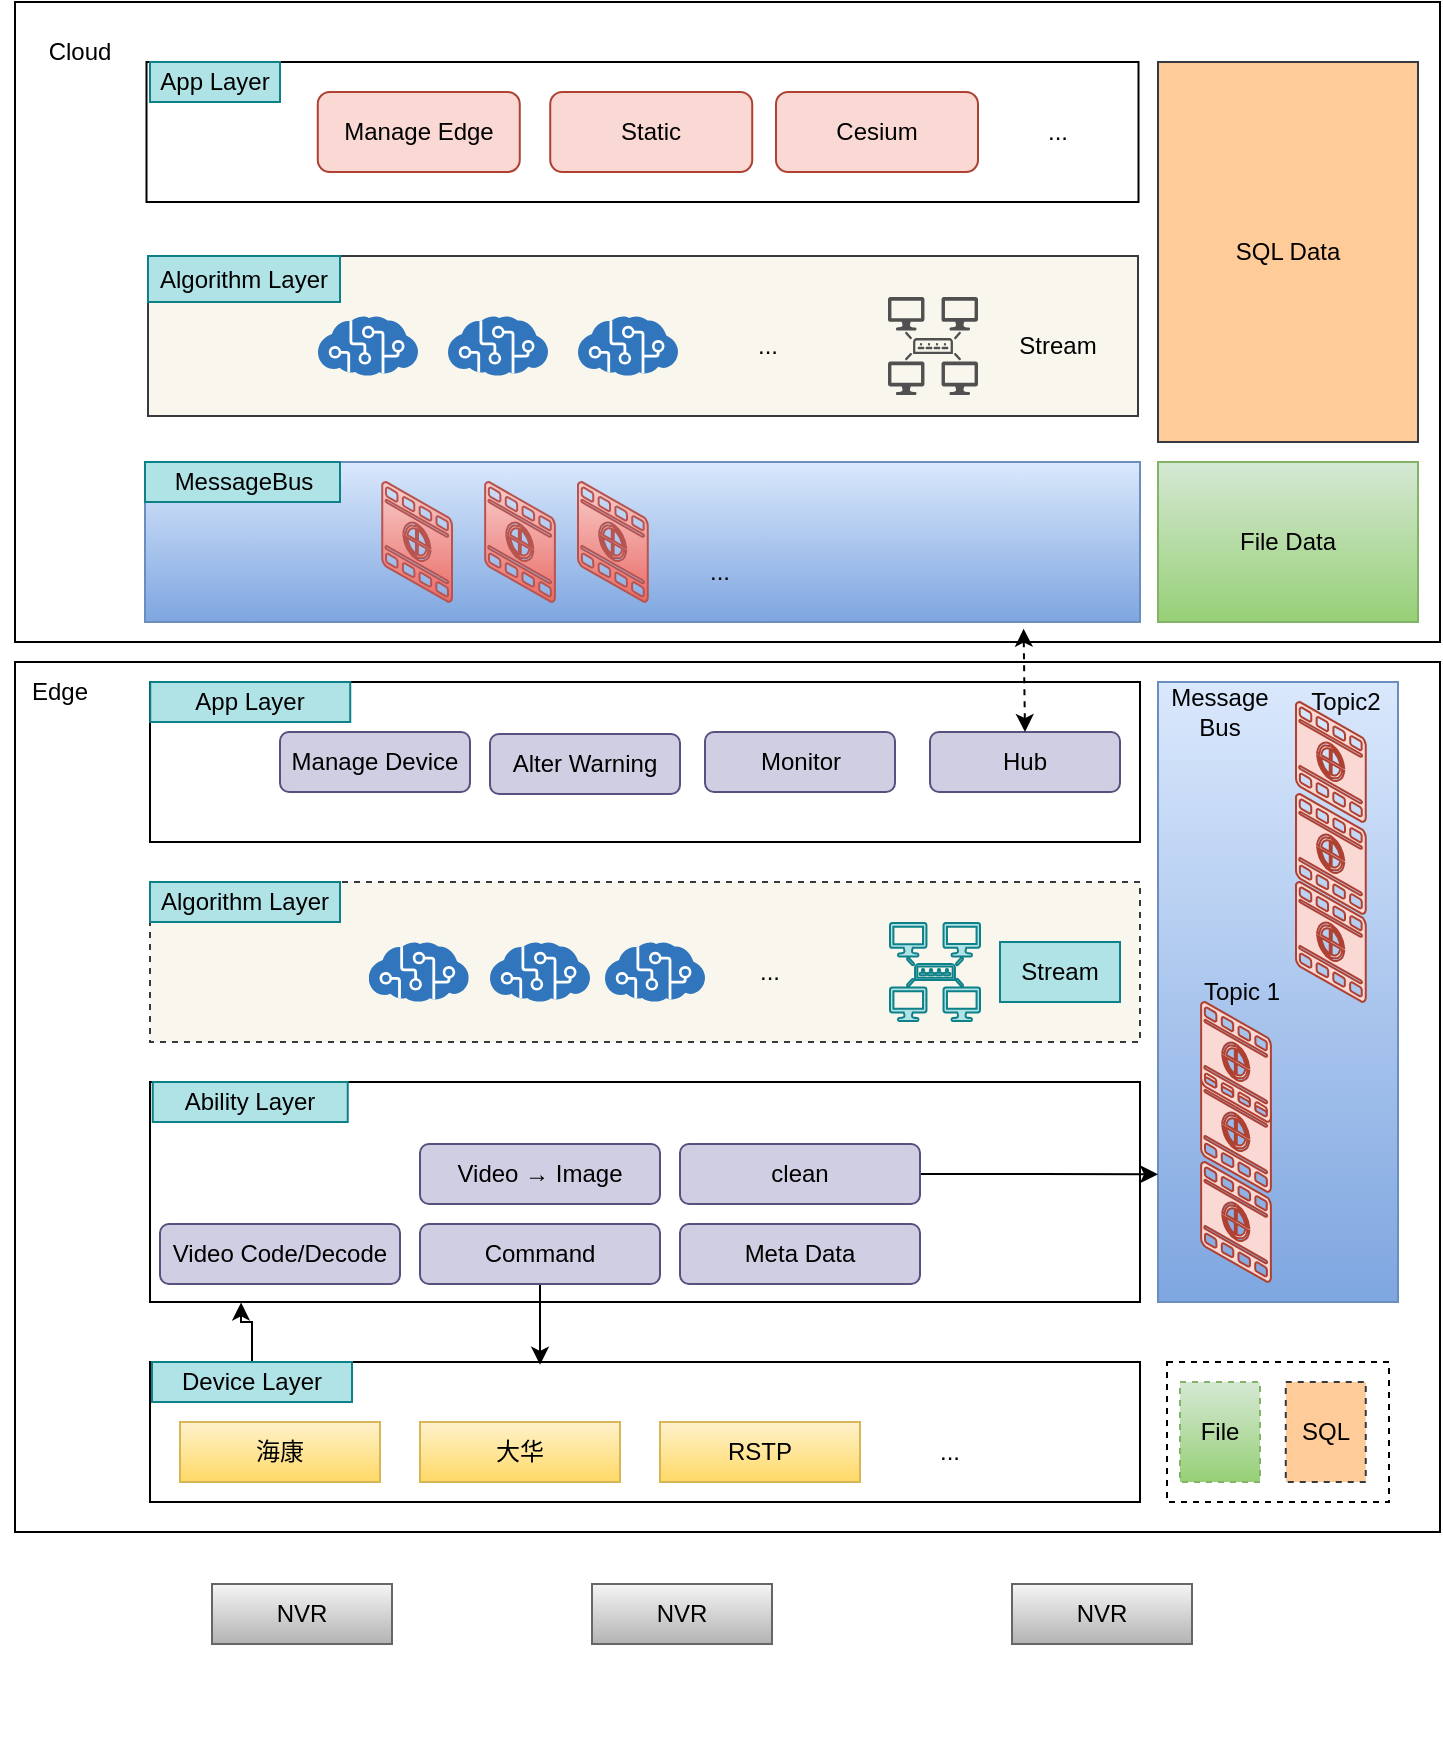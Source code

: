 <mxfile version="16.6.5" type="github">
  <diagram id="zysH_MN9FjRer_7VrNoe" name="Page-1">
    <mxGraphModel dx="1038" dy="571" grid="1" gridSize="10" guides="1" tooltips="1" connect="1" arrows="1" fold="1" page="1" pageScale="1" pageWidth="827" pageHeight="1169" math="0" shadow="0">
      <root>
        <mxCell id="0" />
        <mxCell id="1" parent="0" />
        <mxCell id="rYequQ2dtKzdK-yXNaAb-129" value="" style="rounded=0;whiteSpace=wrap;html=1;" vertex="1" parent="1">
          <mxGeometry x="67.5" y="350" width="712.5" height="435" as="geometry" />
        </mxCell>
        <mxCell id="rYequQ2dtKzdK-yXNaAb-127" value="" style="rounded=0;whiteSpace=wrap;html=1;" vertex="1" parent="1">
          <mxGeometry x="67.5" y="20" width="712.5" height="320" as="geometry" />
        </mxCell>
        <mxCell id="rYequQ2dtKzdK-yXNaAb-1" value="NVR" style="rounded=0;whiteSpace=wrap;html=1;fillColor=#f5f5f5;gradientColor=#b3b3b3;strokeColor=#666666;" vertex="1" parent="1">
          <mxGeometry x="166" y="811" width="90" height="30" as="geometry" />
        </mxCell>
        <mxCell id="rYequQ2dtKzdK-yXNaAb-3" value="" style="shape=image;html=1;verticalAlign=top;verticalLabelPosition=bottom;labelBackgroundColor=#ffffff;imageAspect=0;aspect=fixed;image=https://cdn0.iconfinder.com/data/icons/security-double-color-red-and-black-vol-1/52/camera__capture__device__technology-128.png" vertex="1" parent="1">
          <mxGeometry x="136" y="868" width="30" height="30" as="geometry" />
        </mxCell>
        <mxCell id="rYequQ2dtKzdK-yXNaAb-4" value="" style="shape=image;html=1;verticalAlign=top;verticalLabelPosition=bottom;labelBackgroundColor=#ffffff;imageAspect=0;aspect=fixed;image=https://cdn0.iconfinder.com/data/icons/security-double-color-red-and-black-vol-1/52/camera__capture__device__technology-128.png" vertex="1" parent="1">
          <mxGeometry x="196" y="868" width="30" height="30" as="geometry" />
        </mxCell>
        <mxCell id="rYequQ2dtKzdK-yXNaAb-5" value="" style="shape=image;html=1;verticalAlign=top;verticalLabelPosition=bottom;labelBackgroundColor=#ffffff;imageAspect=0;aspect=fixed;image=https://cdn0.iconfinder.com/data/icons/security-double-color-red-and-black-vol-1/52/camera__capture__device__technology-128.png" vertex="1" parent="1">
          <mxGeometry x="256" y="868" width="30" height="30" as="geometry" />
        </mxCell>
        <mxCell id="rYequQ2dtKzdK-yXNaAb-7" value="NVR" style="rounded=0;whiteSpace=wrap;html=1;fillColor=#f5f5f5;gradientColor=#b3b3b3;strokeColor=#666666;" vertex="1" parent="1">
          <mxGeometry x="356" y="811" width="90" height="30" as="geometry" />
        </mxCell>
        <mxCell id="rYequQ2dtKzdK-yXNaAb-8" value="" style="shape=image;html=1;verticalAlign=top;verticalLabelPosition=bottom;labelBackgroundColor=#ffffff;imageAspect=0;aspect=fixed;image=https://cdn0.iconfinder.com/data/icons/security-double-color-red-and-black-vol-1/52/camera__capture__device__technology-128.png" vertex="1" parent="1">
          <mxGeometry x="326" y="868" width="30" height="30" as="geometry" />
        </mxCell>
        <mxCell id="rYequQ2dtKzdK-yXNaAb-9" value="" style="shape=image;html=1;verticalAlign=top;verticalLabelPosition=bottom;labelBackgroundColor=#ffffff;imageAspect=0;aspect=fixed;image=https://cdn0.iconfinder.com/data/icons/security-double-color-red-and-black-vol-1/52/camera__capture__device__technology-128.png" vertex="1" parent="1">
          <mxGeometry x="386" y="868" width="30" height="30" as="geometry" />
        </mxCell>
        <mxCell id="rYequQ2dtKzdK-yXNaAb-10" value="" style="shape=image;html=1;verticalAlign=top;verticalLabelPosition=bottom;labelBackgroundColor=#ffffff;imageAspect=0;aspect=fixed;image=https://cdn0.iconfinder.com/data/icons/security-double-color-red-and-black-vol-1/52/camera__capture__device__technology-128.png" vertex="1" parent="1">
          <mxGeometry x="446" y="868" width="30" height="30" as="geometry" />
        </mxCell>
        <mxCell id="rYequQ2dtKzdK-yXNaAb-11" value="NVR" style="rounded=0;whiteSpace=wrap;html=1;fillColor=#f5f5f5;gradientColor=#b3b3b3;strokeColor=#666666;" vertex="1" parent="1">
          <mxGeometry x="566" y="811" width="90" height="30" as="geometry" />
        </mxCell>
        <mxCell id="rYequQ2dtKzdK-yXNaAb-12" value="" style="shape=image;html=1;verticalAlign=top;verticalLabelPosition=bottom;labelBackgroundColor=#ffffff;imageAspect=0;aspect=fixed;image=https://cdn0.iconfinder.com/data/icons/security-double-color-red-and-black-vol-1/52/camera__capture__device__technology-128.png" vertex="1" parent="1">
          <mxGeometry x="536" y="868" width="30" height="30" as="geometry" />
        </mxCell>
        <mxCell id="rYequQ2dtKzdK-yXNaAb-13" value="" style="shape=image;html=1;verticalAlign=top;verticalLabelPosition=bottom;labelBackgroundColor=#ffffff;imageAspect=0;aspect=fixed;image=https://cdn0.iconfinder.com/data/icons/security-double-color-red-and-black-vol-1/52/camera__capture__device__technology-128.png" vertex="1" parent="1">
          <mxGeometry x="596" y="868" width="30" height="30" as="geometry" />
        </mxCell>
        <mxCell id="rYequQ2dtKzdK-yXNaAb-14" value="" style="shape=image;html=1;verticalAlign=top;verticalLabelPosition=bottom;labelBackgroundColor=#ffffff;imageAspect=0;aspect=fixed;image=https://cdn0.iconfinder.com/data/icons/security-double-color-red-and-black-vol-1/52/camera__capture__device__technology-128.png" vertex="1" parent="1">
          <mxGeometry x="656" y="868" width="30" height="30" as="geometry" />
        </mxCell>
        <mxCell id="rYequQ2dtKzdK-yXNaAb-16" value="" style="rounded=0;whiteSpace=wrap;html=1;" vertex="1" parent="1">
          <mxGeometry x="135" y="700" width="495" height="70" as="geometry" />
        </mxCell>
        <mxCell id="rYequQ2dtKzdK-yXNaAb-43" style="edgeStyle=orthogonalEdgeStyle;rounded=0;orthogonalLoop=1;jettySize=auto;html=1;entryX=0.092;entryY=1.002;entryDx=0;entryDy=0;entryPerimeter=0;" edge="1" parent="1" source="rYequQ2dtKzdK-yXNaAb-17" target="rYequQ2dtKzdK-yXNaAb-24">
          <mxGeometry relative="1" as="geometry" />
        </mxCell>
        <mxCell id="rYequQ2dtKzdK-yXNaAb-17" value="Device Layer" style="text;html=1;strokeColor=#0e8088;fillColor=#b0e3e6;align=center;verticalAlign=middle;whiteSpace=wrap;rounded=0;" vertex="1" parent="1">
          <mxGeometry x="136" y="700" width="100" height="20" as="geometry" />
        </mxCell>
        <mxCell id="rYequQ2dtKzdK-yXNaAb-18" value="海康" style="rounded=0;whiteSpace=wrap;html=1;fillColor=#fff2cc;gradientColor=#ffd966;strokeColor=#d6b656;" vertex="1" parent="1">
          <mxGeometry x="150" y="730" width="100" height="30" as="geometry" />
        </mxCell>
        <mxCell id="rYequQ2dtKzdK-yXNaAb-19" value="大华" style="rounded=0;whiteSpace=wrap;html=1;fillColor=#fff2cc;gradientColor=#ffd966;strokeColor=#d6b656;" vertex="1" parent="1">
          <mxGeometry x="270" y="730" width="100" height="30" as="geometry" />
        </mxCell>
        <mxCell id="rYequQ2dtKzdK-yXNaAb-20" value="RSTP" style="rounded=0;whiteSpace=wrap;html=1;fillColor=#fff2cc;gradientColor=#ffd966;strokeColor=#d6b656;" vertex="1" parent="1">
          <mxGeometry x="390" y="730" width="100" height="30" as="geometry" />
        </mxCell>
        <mxCell id="rYequQ2dtKzdK-yXNaAb-22" value="" style="rounded=0;whiteSpace=wrap;html=1;fillColor=#dae8fc;gradientColor=#7ea6e0;strokeColor=#6c8ebf;" vertex="1" parent="1">
          <mxGeometry x="639" y="360" width="120" height="310" as="geometry" />
        </mxCell>
        <mxCell id="rYequQ2dtKzdK-yXNaAb-21" value="..." style="text;html=1;strokeColor=none;fillColor=none;align=center;verticalAlign=middle;whiteSpace=wrap;rounded=0;" vertex="1" parent="1">
          <mxGeometry x="505" y="730" width="60" height="30" as="geometry" />
        </mxCell>
        <mxCell id="rYequQ2dtKzdK-yXNaAb-23" value="Message Bus" style="text;html=1;strokeColor=none;fillColor=none;align=center;verticalAlign=middle;whiteSpace=wrap;rounded=0;" vertex="1" parent="1">
          <mxGeometry x="640" y="360" width="60" height="30" as="geometry" />
        </mxCell>
        <mxCell id="rYequQ2dtKzdK-yXNaAb-24" value="" style="rounded=0;whiteSpace=wrap;html=1;" vertex="1" parent="1">
          <mxGeometry x="135" y="560" width="495" height="110" as="geometry" />
        </mxCell>
        <mxCell id="rYequQ2dtKzdK-yXNaAb-25" value="Ability Layer" style="text;html=1;strokeColor=#0e8088;fillColor=#b0e3e6;align=center;verticalAlign=middle;whiteSpace=wrap;rounded=0;" vertex="1" parent="1">
          <mxGeometry x="136.37" y="560" width="97.5" height="20" as="geometry" />
        </mxCell>
        <mxCell id="rYequQ2dtKzdK-yXNaAb-26" value="Video Code/Decode" style="rounded=1;whiteSpace=wrap;html=1;fillColor=#d0cee2;strokeColor=#56517e;" vertex="1" parent="1">
          <mxGeometry x="140" y="631" width="120" height="30" as="geometry" />
        </mxCell>
        <mxCell id="rYequQ2dtKzdK-yXNaAb-44" style="edgeStyle=orthogonalEdgeStyle;rounded=0;orthogonalLoop=1;jettySize=auto;html=1;entryX=0.394;entryY=0.02;entryDx=0;entryDy=0;entryPerimeter=0;" edge="1" parent="1" source="rYequQ2dtKzdK-yXNaAb-27" target="rYequQ2dtKzdK-yXNaAb-16">
          <mxGeometry relative="1" as="geometry" />
        </mxCell>
        <mxCell id="rYequQ2dtKzdK-yXNaAb-27" value="Command" style="rounded=1;whiteSpace=wrap;html=1;fillColor=#d0cee2;strokeColor=#56517e;" vertex="1" parent="1">
          <mxGeometry x="270" y="631" width="120" height="30" as="geometry" />
        </mxCell>
        <mxCell id="rYequQ2dtKzdK-yXNaAb-28" value="Meta Data" style="rounded=1;whiteSpace=wrap;html=1;fillColor=#d0cee2;strokeColor=#56517e;" vertex="1" parent="1">
          <mxGeometry x="400" y="631" width="120" height="30" as="geometry" />
        </mxCell>
        <mxCell id="rYequQ2dtKzdK-yXNaAb-29" value="" style="verticalLabelPosition=bottom;html=1;verticalAlign=top;strokeWidth=1;align=center;outlineConnect=0;dashed=0;outlineConnect=0;shape=mxgraph.aws3d.image;strokeColor=#ae4132;fillColor=#fad9d5;aspect=fixed;" vertex="1" parent="1">
          <mxGeometry x="660.56" y="600" width="34.88" height="60" as="geometry" />
        </mxCell>
        <mxCell id="rYequQ2dtKzdK-yXNaAb-30" value="" style="verticalLabelPosition=bottom;html=1;verticalAlign=top;strokeWidth=1;align=center;outlineConnect=0;dashed=0;outlineConnect=0;shape=mxgraph.aws3d.image;strokeColor=#ae4132;fillColor=#fad9d5;aspect=fixed;" vertex="1" parent="1">
          <mxGeometry x="660.56" y="555" width="34.88" height="60" as="geometry" />
        </mxCell>
        <mxCell id="rYequQ2dtKzdK-yXNaAb-36" value="" style="rounded=0;whiteSpace=wrap;html=1;dashed=1;fillColor=#f9f7ed;strokeColor=#36393d;" vertex="1" parent="1">
          <mxGeometry x="135" y="460" width="495" height="80" as="geometry" />
        </mxCell>
        <mxCell id="rYequQ2dtKzdK-yXNaAb-79" style="edgeStyle=orthogonalEdgeStyle;rounded=0;orthogonalLoop=1;jettySize=auto;html=1;entryX=0;entryY=0.794;entryDx=0;entryDy=0;entryPerimeter=0;" edge="1" parent="1" source="rYequQ2dtKzdK-yXNaAb-38" target="rYequQ2dtKzdK-yXNaAb-22">
          <mxGeometry relative="1" as="geometry" />
        </mxCell>
        <mxCell id="rYequQ2dtKzdK-yXNaAb-38" value="clean" style="rounded=1;whiteSpace=wrap;html=1;fillColor=#d0cee2;strokeColor=#56517e;" vertex="1" parent="1">
          <mxGeometry x="400" y="591" width="120" height="30" as="geometry" />
        </mxCell>
        <mxCell id="rYequQ2dtKzdK-yXNaAb-40" value="Video → Image" style="rounded=1;whiteSpace=wrap;html=1;fillColor=#d0cee2;strokeColor=#56517e;" vertex="1" parent="1">
          <mxGeometry x="270" y="591" width="120" height="30" as="geometry" />
        </mxCell>
        <mxCell id="rYequQ2dtKzdK-yXNaAb-45" value="Algorithm Layer" style="text;html=1;strokeColor=#0e8088;fillColor=#b0e3e6;align=center;verticalAlign=middle;whiteSpace=wrap;rounded=0;" vertex="1" parent="1">
          <mxGeometry x="135" y="460" width="95" height="20" as="geometry" />
        </mxCell>
        <mxCell id="rYequQ2dtKzdK-yXNaAb-47" value="" style="sketch=0;aspect=fixed;html=1;points=[];align=center;image;fontSize=12;image=img/lib/mscae/Cognitive_Services.svg;" vertex="1" parent="1">
          <mxGeometry x="244.38" y="490" width="50" height="30" as="geometry" />
        </mxCell>
        <mxCell id="rYequQ2dtKzdK-yXNaAb-48" value="" style="sketch=0;aspect=fixed;html=1;points=[];align=center;image;fontSize=12;image=img/lib/mscae/Cognitive_Services.svg;" vertex="1" parent="1">
          <mxGeometry x="305" y="490" width="50" height="30" as="geometry" />
        </mxCell>
        <mxCell id="rYequQ2dtKzdK-yXNaAb-49" value="" style="sketch=0;aspect=fixed;html=1;points=[];align=center;image;fontSize=12;image=img/lib/mscae/Cognitive_Services.svg;" vertex="1" parent="1">
          <mxGeometry x="362.5" y="490" width="50" height="30" as="geometry" />
        </mxCell>
        <mxCell id="rYequQ2dtKzdK-yXNaAb-50" value="" style="rounded=0;whiteSpace=wrap;html=1;" vertex="1" parent="1">
          <mxGeometry x="135" y="360" width="495" height="80" as="geometry" />
        </mxCell>
        <mxCell id="rYequQ2dtKzdK-yXNaAb-51" value="App Layer" style="text;html=1;strokeColor=#0e8088;fillColor=#b0e3e6;align=center;verticalAlign=middle;whiteSpace=wrap;rounded=0;" vertex="1" parent="1">
          <mxGeometry x="135.12" y="360" width="100" height="20" as="geometry" />
        </mxCell>
        <mxCell id="rYequQ2dtKzdK-yXNaAb-52" value="..." style="text;html=1;strokeColor=none;fillColor=none;align=center;verticalAlign=middle;whiteSpace=wrap;rounded=0;" vertex="1" parent="1">
          <mxGeometry x="415" y="490" width="60" height="30" as="geometry" />
        </mxCell>
        <mxCell id="rYequQ2dtKzdK-yXNaAb-55" value="" style="verticalLabelPosition=bottom;html=1;verticalAlign=top;strokeWidth=1;align=center;outlineConnect=0;dashed=0;outlineConnect=0;shape=mxgraph.aws3d.image;strokeColor=#ae4132;fillColor=#fad9d5;aspect=fixed;" vertex="1" parent="1">
          <mxGeometry x="660.56" y="520" width="34.88" height="60" as="geometry" />
        </mxCell>
        <mxCell id="rYequQ2dtKzdK-yXNaAb-57" value="Manage Device" style="rounded=1;whiteSpace=wrap;html=1;fillColor=#d0cee2;strokeColor=#56517e;" vertex="1" parent="1">
          <mxGeometry x="200" y="385" width="95" height="30" as="geometry" />
        </mxCell>
        <mxCell id="rYequQ2dtKzdK-yXNaAb-59" value="" style="verticalLabelPosition=bottom;html=1;verticalAlign=top;strokeWidth=1;align=center;outlineConnect=0;dashed=0;outlineConnect=0;shape=mxgraph.aws3d.image;strokeColor=#ae4132;fillColor=#fad9d5;aspect=fixed;" vertex="1" parent="1">
          <mxGeometry x="708" y="460" width="34.88" height="60" as="geometry" />
        </mxCell>
        <mxCell id="rYequQ2dtKzdK-yXNaAb-60" value="" style="verticalLabelPosition=bottom;html=1;verticalAlign=top;strokeWidth=1;align=center;outlineConnect=0;dashed=0;outlineConnect=0;shape=mxgraph.aws3d.image;strokeColor=#ae4132;fillColor=#fad9d5;aspect=fixed;" vertex="1" parent="1">
          <mxGeometry x="708" y="416" width="34.88" height="60" as="geometry" />
        </mxCell>
        <mxCell id="rYequQ2dtKzdK-yXNaAb-61" value="" style="verticalLabelPosition=bottom;html=1;verticalAlign=top;strokeWidth=1;align=center;outlineConnect=0;dashed=0;outlineConnect=0;shape=mxgraph.aws3d.image;strokeColor=#ae4132;fillColor=#fad9d5;aspect=fixed;" vertex="1" parent="1">
          <mxGeometry x="708" y="370" width="34.88" height="60" as="geometry" />
        </mxCell>
        <mxCell id="rYequQ2dtKzdK-yXNaAb-63" value="Topic 1" style="text;html=1;strokeColor=none;fillColor=none;align=center;verticalAlign=middle;whiteSpace=wrap;rounded=0;" vertex="1" parent="1">
          <mxGeometry x="655" y="499.5" width="52" height="30" as="geometry" />
        </mxCell>
        <mxCell id="rYequQ2dtKzdK-yXNaAb-64" value="Topic2" style="text;html=1;strokeColor=none;fillColor=none;align=center;verticalAlign=middle;whiteSpace=wrap;rounded=0;" vertex="1" parent="1">
          <mxGeometry x="707" y="355" width="52" height="30" as="geometry" />
        </mxCell>
        <mxCell id="rYequQ2dtKzdK-yXNaAb-65" value="Alter Warning" style="rounded=1;whiteSpace=wrap;html=1;fillColor=#d0cee2;strokeColor=#56517e;" vertex="1" parent="1">
          <mxGeometry x="305" y="386" width="95" height="30" as="geometry" />
        </mxCell>
        <mxCell id="rYequQ2dtKzdK-yXNaAb-67" value="Monitor" style="rounded=1;whiteSpace=wrap;html=1;fillColor=#d0cee2;strokeColor=#56517e;" vertex="1" parent="1">
          <mxGeometry x="412.5" y="385" width="95" height="30" as="geometry" />
        </mxCell>
        <mxCell id="rYequQ2dtKzdK-yXNaAb-81" value="" style="sketch=0;pointerEvents=1;shadow=0;dashed=0;html=1;strokeColor=#0e8088;fillColor=#b0e3e6;labelPosition=center;verticalLabelPosition=bottom;verticalAlign=top;outlineConnect=0;align=center;shape=mxgraph.office.servers.topology_builder;" vertex="1" parent="1">
          <mxGeometry x="505" y="480.5" width="45" height="49" as="geometry" />
        </mxCell>
        <mxCell id="rYequQ2dtKzdK-yXNaAb-83" value="Stream" style="text;html=1;strokeColor=#0e8088;fillColor=#b0e3e6;align=center;verticalAlign=middle;whiteSpace=wrap;rounded=0;" vertex="1" parent="1">
          <mxGeometry x="560" y="490" width="60" height="30" as="geometry" />
        </mxCell>
        <mxCell id="rYequQ2dtKzdK-yXNaAb-84" value="Hub" style="rounded=1;whiteSpace=wrap;html=1;fillColor=#d0cee2;strokeColor=#56517e;" vertex="1" parent="1">
          <mxGeometry x="525" y="385" width="95" height="30" as="geometry" />
        </mxCell>
        <mxCell id="rYequQ2dtKzdK-yXNaAb-86" value="" style="rounded=0;whiteSpace=wrap;html=1;fillColor=#dae8fc;gradientColor=#7ea6e0;strokeColor=#6c8ebf;" vertex="1" parent="1">
          <mxGeometry x="132.5" y="250" width="497.5" height="80" as="geometry" />
        </mxCell>
        <mxCell id="rYequQ2dtKzdK-yXNaAb-87" value="MessageBus" style="text;html=1;strokeColor=#0e8088;fillColor=#b0e3e6;align=center;verticalAlign=middle;whiteSpace=wrap;rounded=0;" vertex="1" parent="1">
          <mxGeometry x="132.5" y="250" width="97.5" height="20" as="geometry" />
        </mxCell>
        <mxCell id="rYequQ2dtKzdK-yXNaAb-89" value="" style="verticalLabelPosition=bottom;html=1;verticalAlign=top;strokeWidth=1;align=center;outlineConnect=0;dashed=0;outlineConnect=0;shape=mxgraph.aws3d.image;strokeColor=#b85450;fillColor=#f8cecc;aspect=fixed;gradientColor=#ea6b66;" vertex="1" parent="1">
          <mxGeometry x="251.12" y="260" width="34.88" height="60" as="geometry" />
        </mxCell>
        <mxCell id="rYequQ2dtKzdK-yXNaAb-90" value="" style="verticalLabelPosition=bottom;html=1;verticalAlign=top;strokeWidth=1;align=center;outlineConnect=0;dashed=0;outlineConnect=0;shape=mxgraph.aws3d.image;strokeColor=#b85450;fillColor=#f8cecc;aspect=fixed;gradientColor=#ea6b66;" vertex="1" parent="1">
          <mxGeometry x="302.56" y="260" width="34.88" height="60" as="geometry" />
        </mxCell>
        <mxCell id="rYequQ2dtKzdK-yXNaAb-91" value="" style="verticalLabelPosition=bottom;html=1;verticalAlign=top;strokeWidth=1;align=center;outlineConnect=0;dashed=0;outlineConnect=0;shape=mxgraph.aws3d.image;strokeColor=#b85450;fillColor=#f8cecc;aspect=fixed;gradientColor=#ea6b66;" vertex="1" parent="1">
          <mxGeometry x="349" y="260" width="34.88" height="60" as="geometry" />
        </mxCell>
        <mxCell id="rYequQ2dtKzdK-yXNaAb-94" value="" style="endArrow=classic;startArrow=classic;html=1;rounded=0;exitX=0.5;exitY=0;exitDx=0;exitDy=0;entryX=0.883;entryY=1.042;entryDx=0;entryDy=0;entryPerimeter=0;dashed=1;" edge="1" parent="1" source="rYequQ2dtKzdK-yXNaAb-84" target="rYequQ2dtKzdK-yXNaAb-86">
          <mxGeometry width="50" height="50" relative="1" as="geometry">
            <mxPoint x="390" y="460" as="sourcePoint" />
            <mxPoint x="440" y="410" as="targetPoint" />
          </mxGeometry>
        </mxCell>
        <mxCell id="rYequQ2dtKzdK-yXNaAb-95" value="..." style="text;html=1;strokeColor=none;fillColor=none;align=center;verticalAlign=middle;whiteSpace=wrap;rounded=0;" vertex="1" parent="1">
          <mxGeometry x="390" y="290" width="60" height="30" as="geometry" />
        </mxCell>
        <mxCell id="rYequQ2dtKzdK-yXNaAb-112" value="" style="rounded=0;whiteSpace=wrap;html=1;fillColor=#f9f7ed;strokeColor=#36393d;" vertex="1" parent="1">
          <mxGeometry x="134" y="147" width="495" height="80" as="geometry" />
        </mxCell>
        <mxCell id="rYequQ2dtKzdK-yXNaAb-113" value="Algorithm Layer" style="text;html=1;strokeColor=#0e8088;fillColor=#b0e3e6;align=center;verticalAlign=middle;whiteSpace=wrap;rounded=0;" vertex="1" parent="1">
          <mxGeometry x="134" y="147" width="96" height="23" as="geometry" />
        </mxCell>
        <mxCell id="rYequQ2dtKzdK-yXNaAb-114" value="" style="sketch=0;aspect=fixed;html=1;points=[];align=center;image;fontSize=12;image=img/lib/mscae/Cognitive_Services.svg;" vertex="1" parent="1">
          <mxGeometry x="219" y="177" width="50" height="30" as="geometry" />
        </mxCell>
        <mxCell id="rYequQ2dtKzdK-yXNaAb-115" value="" style="sketch=0;aspect=fixed;html=1;points=[];align=center;image;fontSize=12;image=img/lib/mscae/Cognitive_Services.svg;" vertex="1" parent="1">
          <mxGeometry x="284" y="177" width="50" height="30" as="geometry" />
        </mxCell>
        <mxCell id="rYequQ2dtKzdK-yXNaAb-116" value="" style="sketch=0;aspect=fixed;html=1;points=[];align=center;image;fontSize=12;image=img/lib/mscae/Cognitive_Services.svg;" vertex="1" parent="1">
          <mxGeometry x="349" y="177" width="50" height="30" as="geometry" />
        </mxCell>
        <mxCell id="rYequQ2dtKzdK-yXNaAb-117" value="..." style="text;html=1;strokeColor=none;fillColor=none;align=center;verticalAlign=middle;whiteSpace=wrap;rounded=0;" vertex="1" parent="1">
          <mxGeometry x="414" y="177" width="60" height="30" as="geometry" />
        </mxCell>
        <mxCell id="rYequQ2dtKzdK-yXNaAb-118" value="" style="sketch=0;pointerEvents=1;shadow=0;dashed=0;html=1;strokeColor=none;fillColor=#505050;labelPosition=center;verticalLabelPosition=bottom;verticalAlign=top;outlineConnect=0;align=center;shape=mxgraph.office.servers.topology_builder;" vertex="1" parent="1">
          <mxGeometry x="504" y="167.5" width="45" height="49" as="geometry" />
        </mxCell>
        <mxCell id="rYequQ2dtKzdK-yXNaAb-119" value="Stream" style="text;html=1;strokeColor=none;fillColor=none;align=center;verticalAlign=middle;whiteSpace=wrap;rounded=0;" vertex="1" parent="1">
          <mxGeometry x="559" y="177" width="60" height="30" as="geometry" />
        </mxCell>
        <mxCell id="rYequQ2dtKzdK-yXNaAb-120" value="" style="rounded=0;whiteSpace=wrap;html=1;" vertex="1" parent="1">
          <mxGeometry x="133.25" y="50" width="496" height="70" as="geometry" />
        </mxCell>
        <mxCell id="rYequQ2dtKzdK-yXNaAb-121" value="App Layer" style="text;html=1;strokeColor=#0e8088;fillColor=#b0e3e6;align=center;verticalAlign=middle;whiteSpace=wrap;rounded=0;" vertex="1" parent="1">
          <mxGeometry x="135" y="50" width="65" height="20" as="geometry" />
        </mxCell>
        <mxCell id="rYequQ2dtKzdK-yXNaAb-122" value="Manage Edge" style="rounded=1;whiteSpace=wrap;html=1;fillColor=#fad9d5;strokeColor=#ae4132;" vertex="1" parent="1">
          <mxGeometry x="218.88" y="65" width="101" height="40" as="geometry" />
        </mxCell>
        <mxCell id="rYequQ2dtKzdK-yXNaAb-123" value="Static" style="rounded=1;whiteSpace=wrap;html=1;fillColor=#fad9d5;strokeColor=#ae4132;" vertex="1" parent="1">
          <mxGeometry x="335.12" y="65" width="101" height="40" as="geometry" />
        </mxCell>
        <mxCell id="rYequQ2dtKzdK-yXNaAb-125" value="Cesium" style="rounded=1;whiteSpace=wrap;html=1;fillColor=#fad9d5;strokeColor=#ae4132;" vertex="1" parent="1">
          <mxGeometry x="448" y="65" width="101" height="40" as="geometry" />
        </mxCell>
        <mxCell id="rYequQ2dtKzdK-yXNaAb-126" value="..." style="text;html=1;strokeColor=none;fillColor=none;align=center;verticalAlign=middle;whiteSpace=wrap;rounded=0;" vertex="1" parent="1">
          <mxGeometry x="559" y="70" width="60" height="30" as="geometry" />
        </mxCell>
        <mxCell id="rYequQ2dtKzdK-yXNaAb-128" value="Cloud" style="text;html=1;strokeColor=none;fillColor=none;align=center;verticalAlign=middle;whiteSpace=wrap;rounded=0;" vertex="1" parent="1">
          <mxGeometry x="70" y="30" width="60" height="30" as="geometry" />
        </mxCell>
        <mxCell id="rYequQ2dtKzdK-yXNaAb-130" value="Edge" style="text;html=1;strokeColor=none;fillColor=none;align=center;verticalAlign=middle;whiteSpace=wrap;rounded=0;" vertex="1" parent="1">
          <mxGeometry x="60" y="350" width="60" height="30" as="geometry" />
        </mxCell>
        <mxCell id="rYequQ2dtKzdK-yXNaAb-131" value="File Data" style="rounded=0;whiteSpace=wrap;html=1;fillColor=#d5e8d4;gradientColor=#97d077;strokeColor=#82b366;" vertex="1" parent="1">
          <mxGeometry x="639" y="250" width="130" height="80" as="geometry" />
        </mxCell>
        <mxCell id="rYequQ2dtKzdK-yXNaAb-132" value="" style="rounded=0;whiteSpace=wrap;html=1;dashed=1;" vertex="1" parent="1">
          <mxGeometry x="643.5" y="700" width="111" height="70" as="geometry" />
        </mxCell>
        <mxCell id="rYequQ2dtKzdK-yXNaAb-133" value="SQL Data" style="rounded=0;whiteSpace=wrap;html=1;fillColor=#ffcc99;strokeColor=#36393d;" vertex="1" parent="1">
          <mxGeometry x="639" y="50" width="130" height="190" as="geometry" />
        </mxCell>
        <mxCell id="rYequQ2dtKzdK-yXNaAb-134" value="File" style="rounded=0;whiteSpace=wrap;html=1;dashed=1;fillColor=#d5e8d4;gradientColor=#97d077;strokeColor=#82b366;" vertex="1" parent="1">
          <mxGeometry x="650" y="710" width="40" height="50" as="geometry" />
        </mxCell>
        <mxCell id="rYequQ2dtKzdK-yXNaAb-135" value="SQL" style="rounded=0;whiteSpace=wrap;html=1;dashed=1;fillColor=#ffcc99;strokeColor=#36393d;" vertex="1" parent="1">
          <mxGeometry x="702.88" y="710" width="40" height="50" as="geometry" />
        </mxCell>
      </root>
    </mxGraphModel>
  </diagram>
</mxfile>
